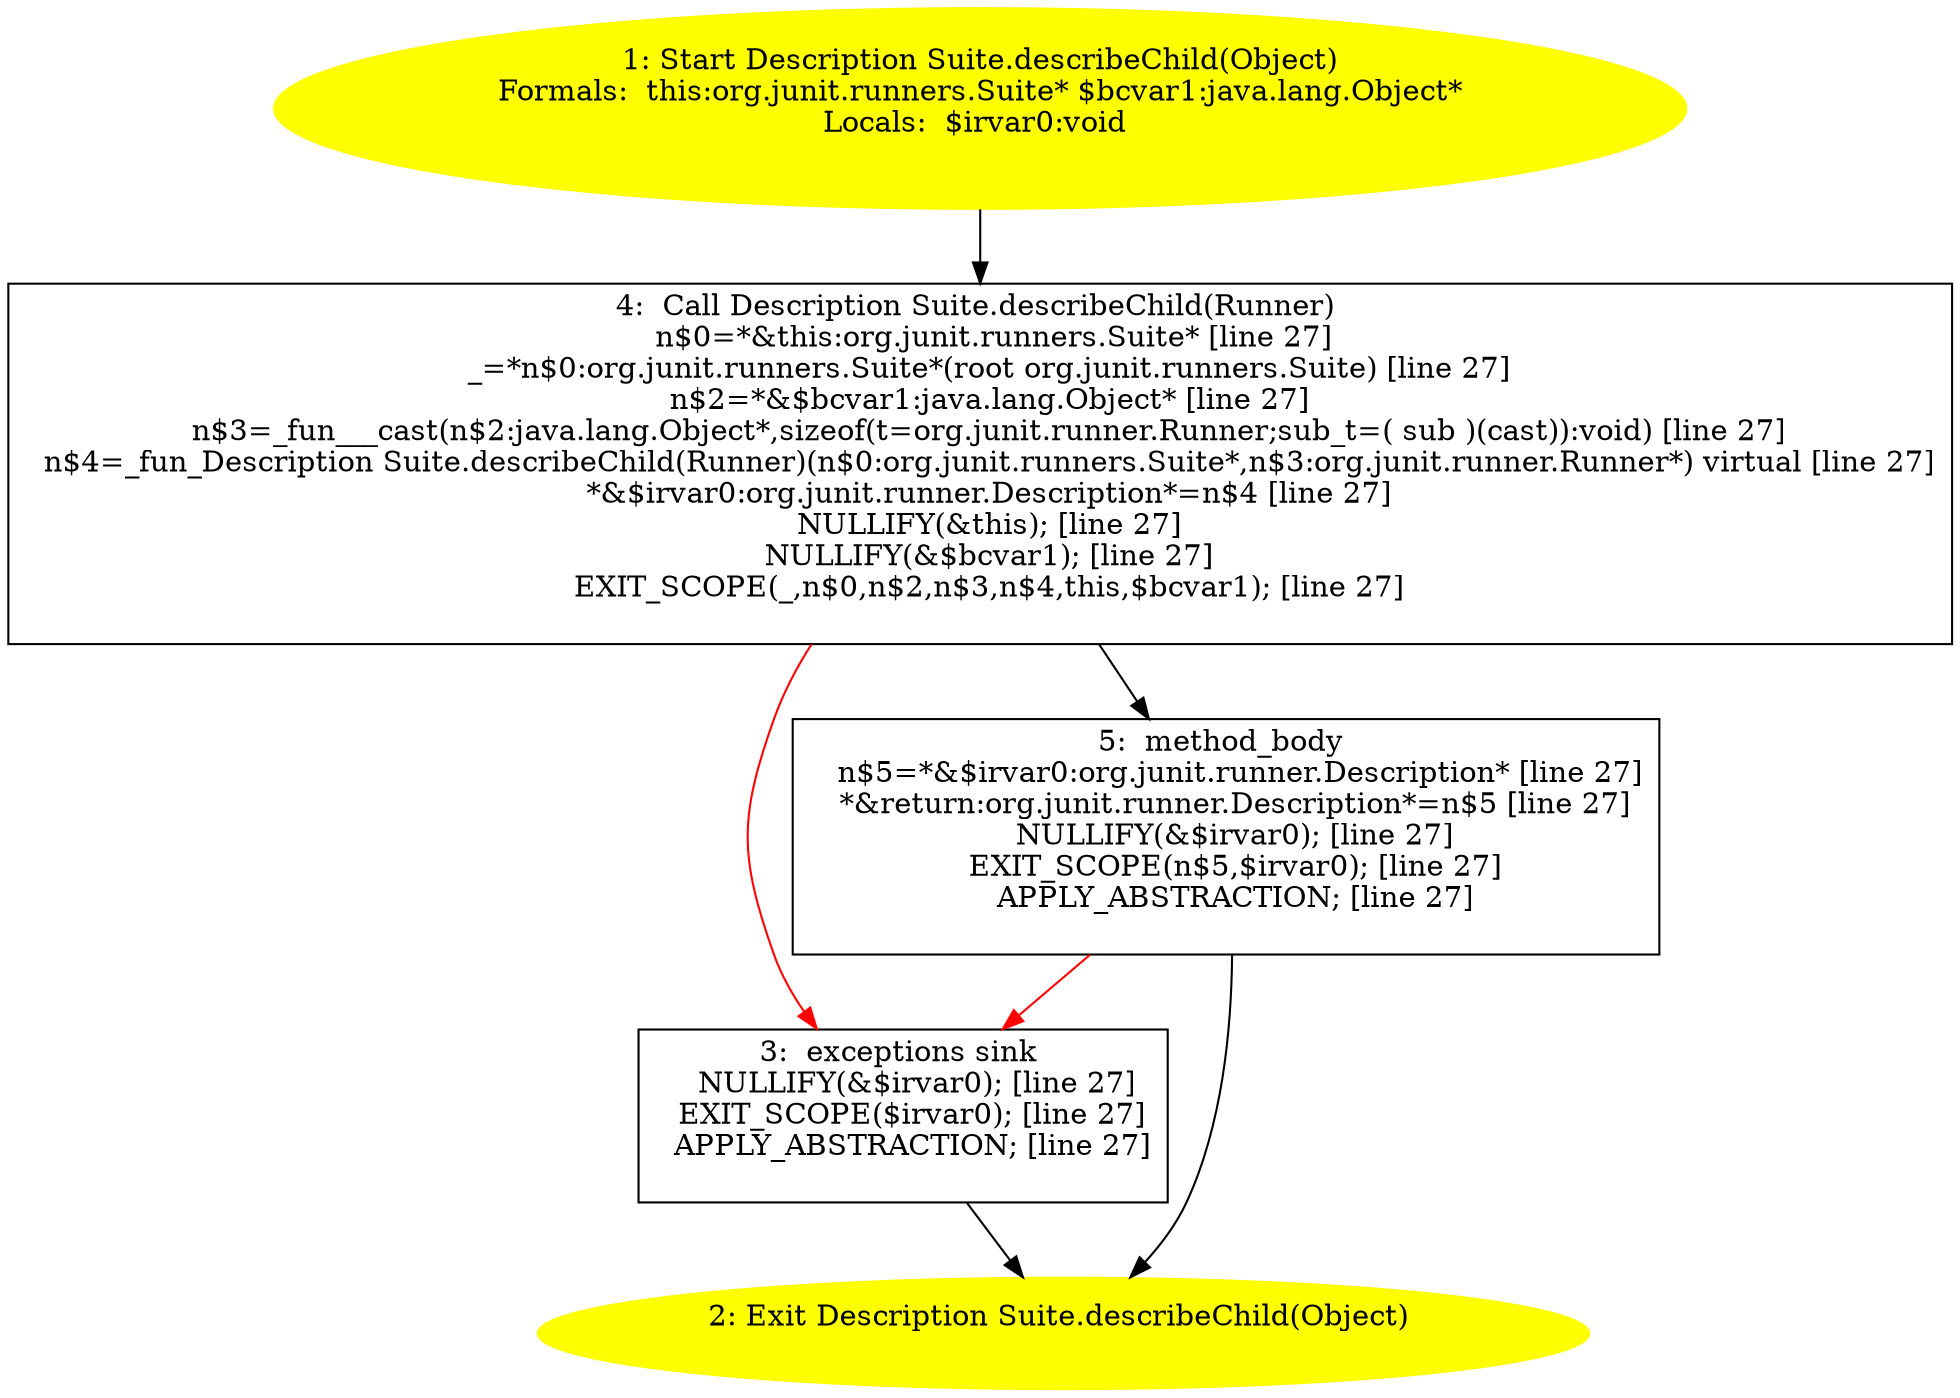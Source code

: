 /* @generated */
digraph cfg {
"org.junit.runners.Suite.describeChild(java.lang.Object):org.junit.runner.Description.b0a954489f1c4d15ae10a7f93d7cfcee_1" [label="1: Start Description Suite.describeChild(Object)\nFormals:  this:org.junit.runners.Suite* $bcvar1:java.lang.Object*\nLocals:  $irvar0:void \n  " color=yellow style=filled]
	

	 "org.junit.runners.Suite.describeChild(java.lang.Object):org.junit.runner.Description.b0a954489f1c4d15ae10a7f93d7cfcee_1" -> "org.junit.runners.Suite.describeChild(java.lang.Object):org.junit.runner.Description.b0a954489f1c4d15ae10a7f93d7cfcee_4" ;
"org.junit.runners.Suite.describeChild(java.lang.Object):org.junit.runner.Description.b0a954489f1c4d15ae10a7f93d7cfcee_2" [label="2: Exit Description Suite.describeChild(Object) \n  " color=yellow style=filled]
	

"org.junit.runners.Suite.describeChild(java.lang.Object):org.junit.runner.Description.b0a954489f1c4d15ae10a7f93d7cfcee_3" [label="3:  exceptions sink \n   NULLIFY(&$irvar0); [line 27]\n  EXIT_SCOPE($irvar0); [line 27]\n  APPLY_ABSTRACTION; [line 27]\n " shape="box"]
	

	 "org.junit.runners.Suite.describeChild(java.lang.Object):org.junit.runner.Description.b0a954489f1c4d15ae10a7f93d7cfcee_3" -> "org.junit.runners.Suite.describeChild(java.lang.Object):org.junit.runner.Description.b0a954489f1c4d15ae10a7f93d7cfcee_2" ;
"org.junit.runners.Suite.describeChild(java.lang.Object):org.junit.runner.Description.b0a954489f1c4d15ae10a7f93d7cfcee_4" [label="4:  Call Description Suite.describeChild(Runner) \n   n$0=*&this:org.junit.runners.Suite* [line 27]\n  _=*n$0:org.junit.runners.Suite*(root org.junit.runners.Suite) [line 27]\n  n$2=*&$bcvar1:java.lang.Object* [line 27]\n  n$3=_fun___cast(n$2:java.lang.Object*,sizeof(t=org.junit.runner.Runner;sub_t=( sub )(cast)):void) [line 27]\n  n$4=_fun_Description Suite.describeChild(Runner)(n$0:org.junit.runners.Suite*,n$3:org.junit.runner.Runner*) virtual [line 27]\n  *&$irvar0:org.junit.runner.Description*=n$4 [line 27]\n  NULLIFY(&this); [line 27]\n  NULLIFY(&$bcvar1); [line 27]\n  EXIT_SCOPE(_,n$0,n$2,n$3,n$4,this,$bcvar1); [line 27]\n " shape="box"]
	

	 "org.junit.runners.Suite.describeChild(java.lang.Object):org.junit.runner.Description.b0a954489f1c4d15ae10a7f93d7cfcee_4" -> "org.junit.runners.Suite.describeChild(java.lang.Object):org.junit.runner.Description.b0a954489f1c4d15ae10a7f93d7cfcee_5" ;
	 "org.junit.runners.Suite.describeChild(java.lang.Object):org.junit.runner.Description.b0a954489f1c4d15ae10a7f93d7cfcee_4" -> "org.junit.runners.Suite.describeChild(java.lang.Object):org.junit.runner.Description.b0a954489f1c4d15ae10a7f93d7cfcee_3" [color="red" ];
"org.junit.runners.Suite.describeChild(java.lang.Object):org.junit.runner.Description.b0a954489f1c4d15ae10a7f93d7cfcee_5" [label="5:  method_body \n   n$5=*&$irvar0:org.junit.runner.Description* [line 27]\n  *&return:org.junit.runner.Description*=n$5 [line 27]\n  NULLIFY(&$irvar0); [line 27]\n  EXIT_SCOPE(n$5,$irvar0); [line 27]\n  APPLY_ABSTRACTION; [line 27]\n " shape="box"]
	

	 "org.junit.runners.Suite.describeChild(java.lang.Object):org.junit.runner.Description.b0a954489f1c4d15ae10a7f93d7cfcee_5" -> "org.junit.runners.Suite.describeChild(java.lang.Object):org.junit.runner.Description.b0a954489f1c4d15ae10a7f93d7cfcee_2" ;
	 "org.junit.runners.Suite.describeChild(java.lang.Object):org.junit.runner.Description.b0a954489f1c4d15ae10a7f93d7cfcee_5" -> "org.junit.runners.Suite.describeChild(java.lang.Object):org.junit.runner.Description.b0a954489f1c4d15ae10a7f93d7cfcee_3" [color="red" ];
}
